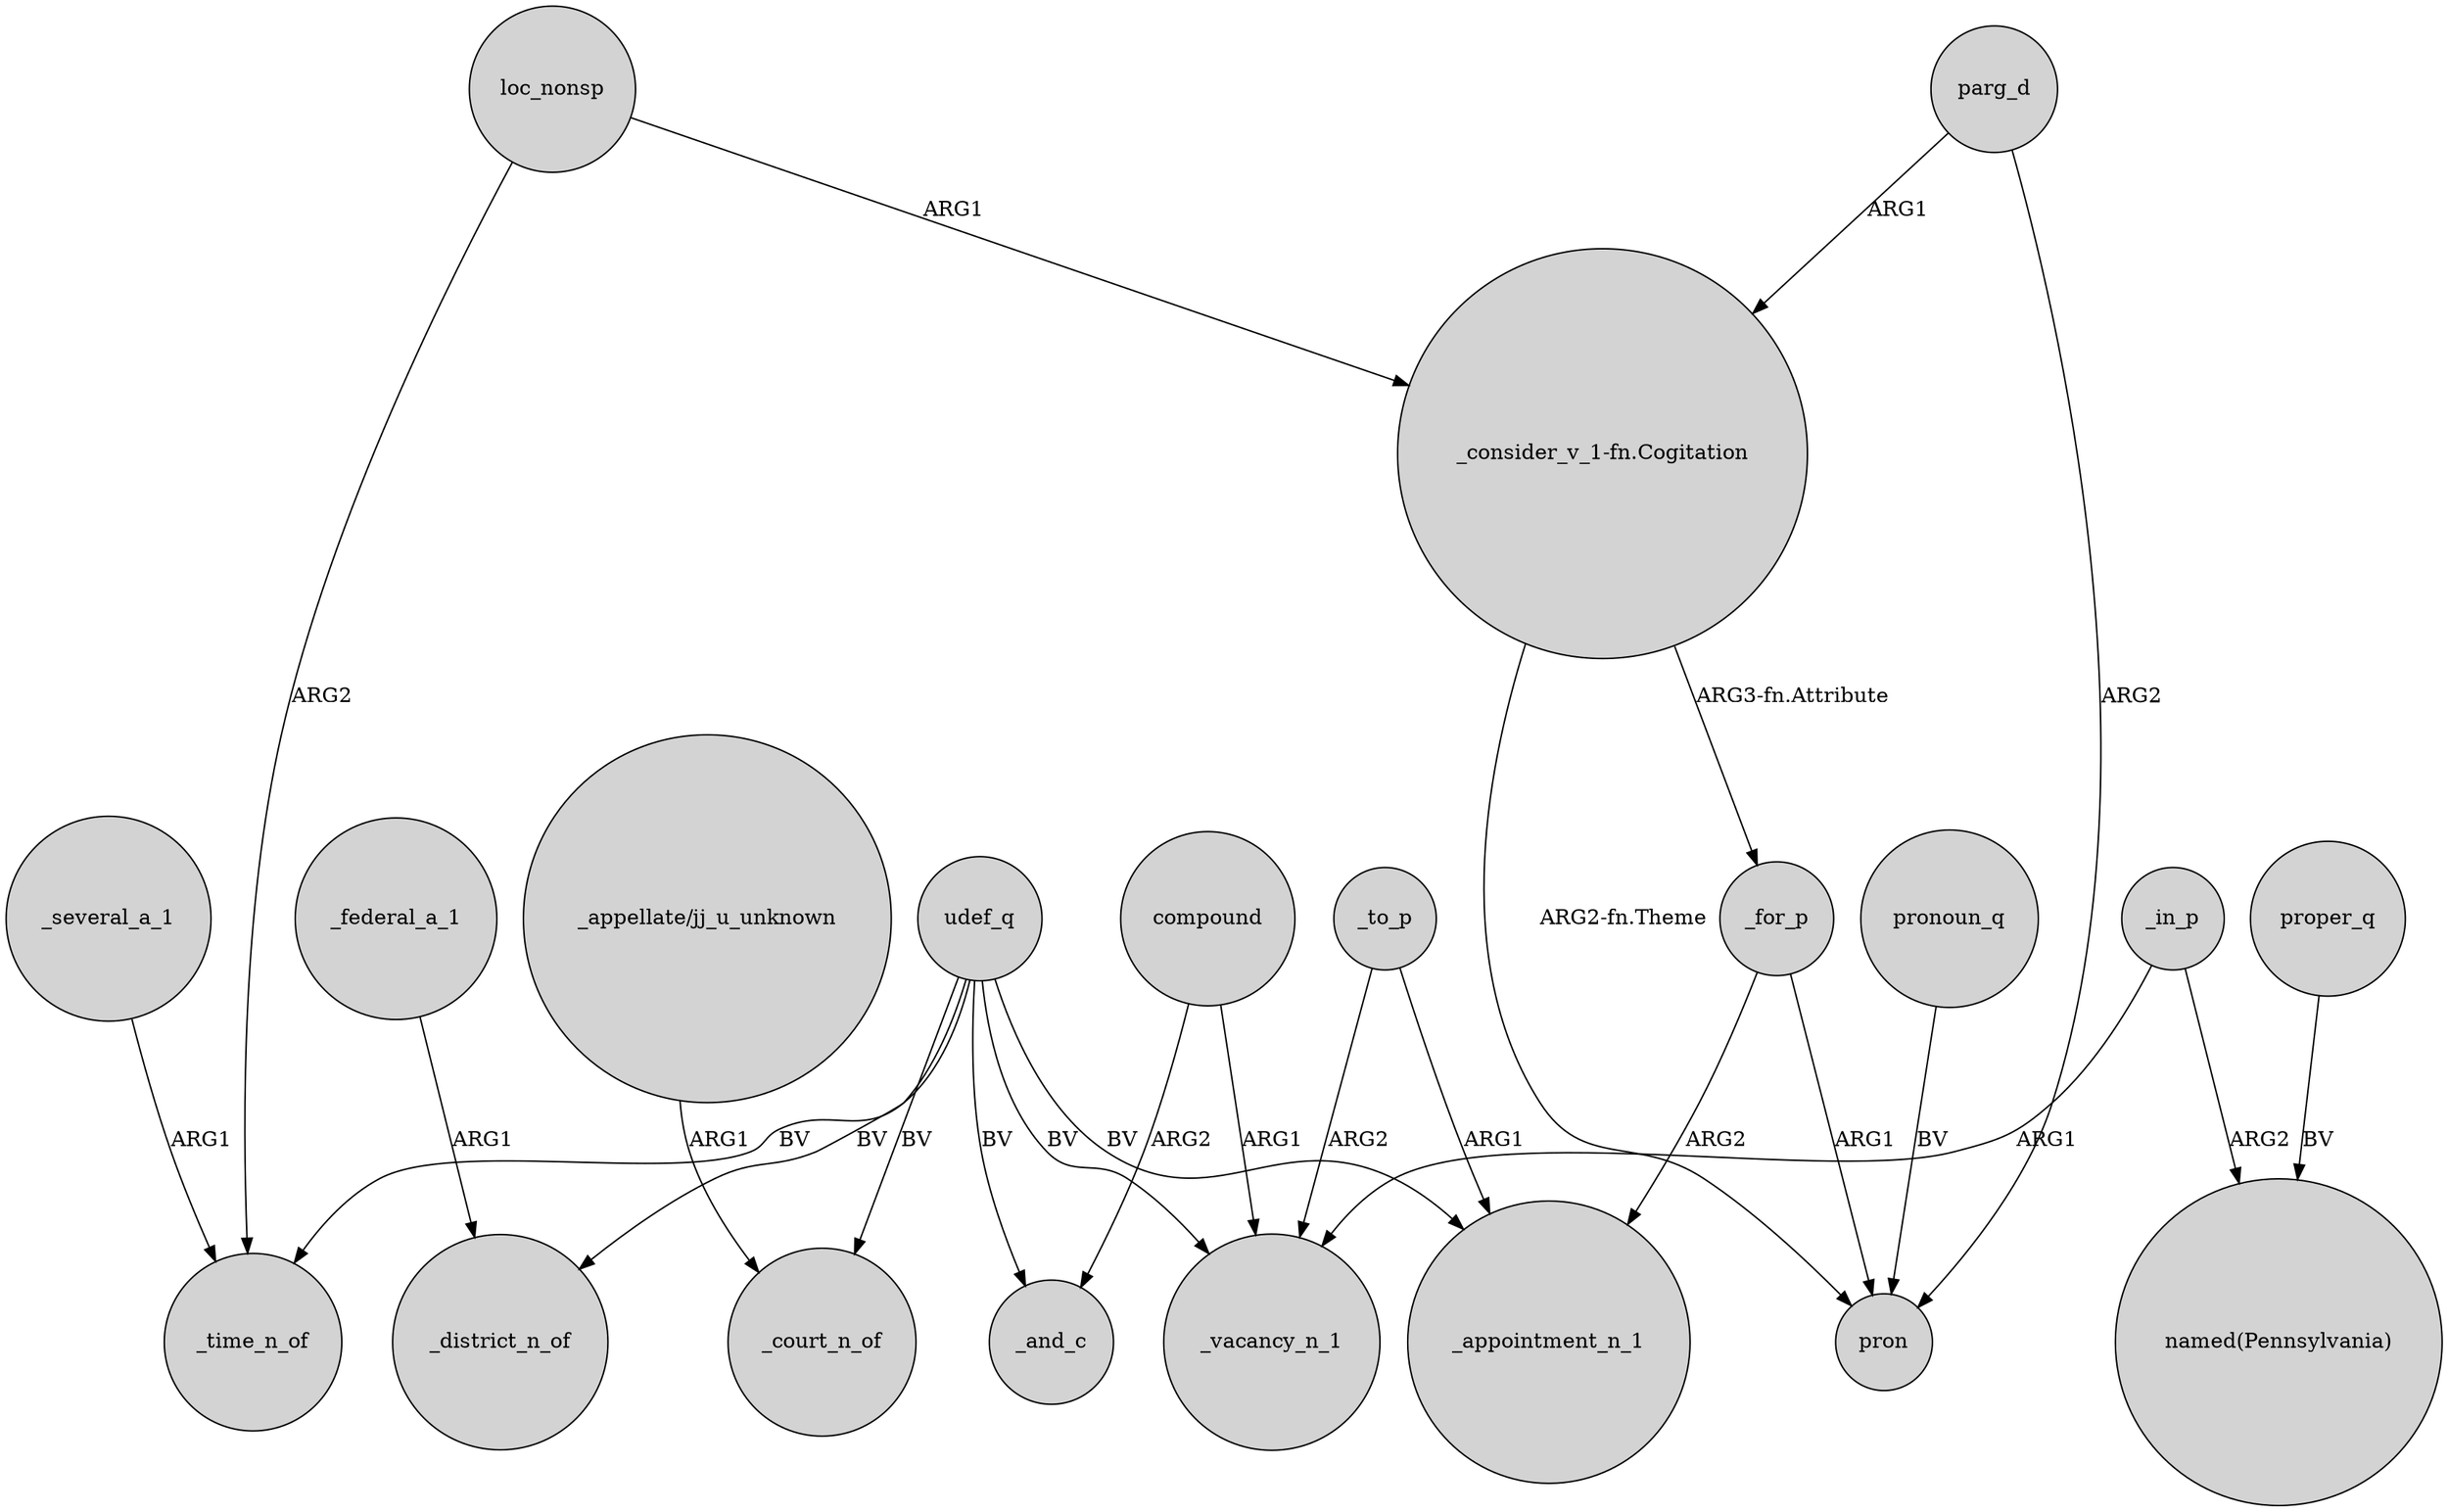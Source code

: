 digraph {
	node [shape=circle style=filled]
	_to_p -> _vacancy_n_1 [label=ARG2]
	loc_nonsp -> "_consider_v_1-fn.Cogitation" [label=ARG1]
	udef_q -> _appointment_n_1 [label=BV]
	udef_q -> _court_n_of [label=BV]
	compound -> _vacancy_n_1 [label=ARG1]
	_several_a_1 -> _time_n_of [label=ARG1]
	loc_nonsp -> _time_n_of [label=ARG2]
	parg_d -> pron [label=ARG2]
	_for_p -> _appointment_n_1 [label=ARG2]
	_federal_a_1 -> _district_n_of [label=ARG1]
	_in_p -> "named(Pennsylvania)" [label=ARG2]
	pronoun_q -> pron [label=BV]
	compound -> _and_c [label=ARG2]
	udef_q -> _vacancy_n_1 [label=BV]
	udef_q -> _time_n_of [label=BV]
	_to_p -> _appointment_n_1 [label=ARG1]
	"_appellate/jj_u_unknown" -> _court_n_of [label=ARG1]
	_for_p -> pron [label=ARG1]
	"_consider_v_1-fn.Cogitation" -> pron [label="ARG2-fn.Theme"]
	udef_q -> _district_n_of [label=BV]
	proper_q -> "named(Pennsylvania)" [label=BV]
	"_consider_v_1-fn.Cogitation" -> _for_p [label="ARG3-fn.Attribute"]
	udef_q -> _and_c [label=BV]
	parg_d -> "_consider_v_1-fn.Cogitation" [label=ARG1]
	_in_p -> _vacancy_n_1 [label=ARG1]
}
